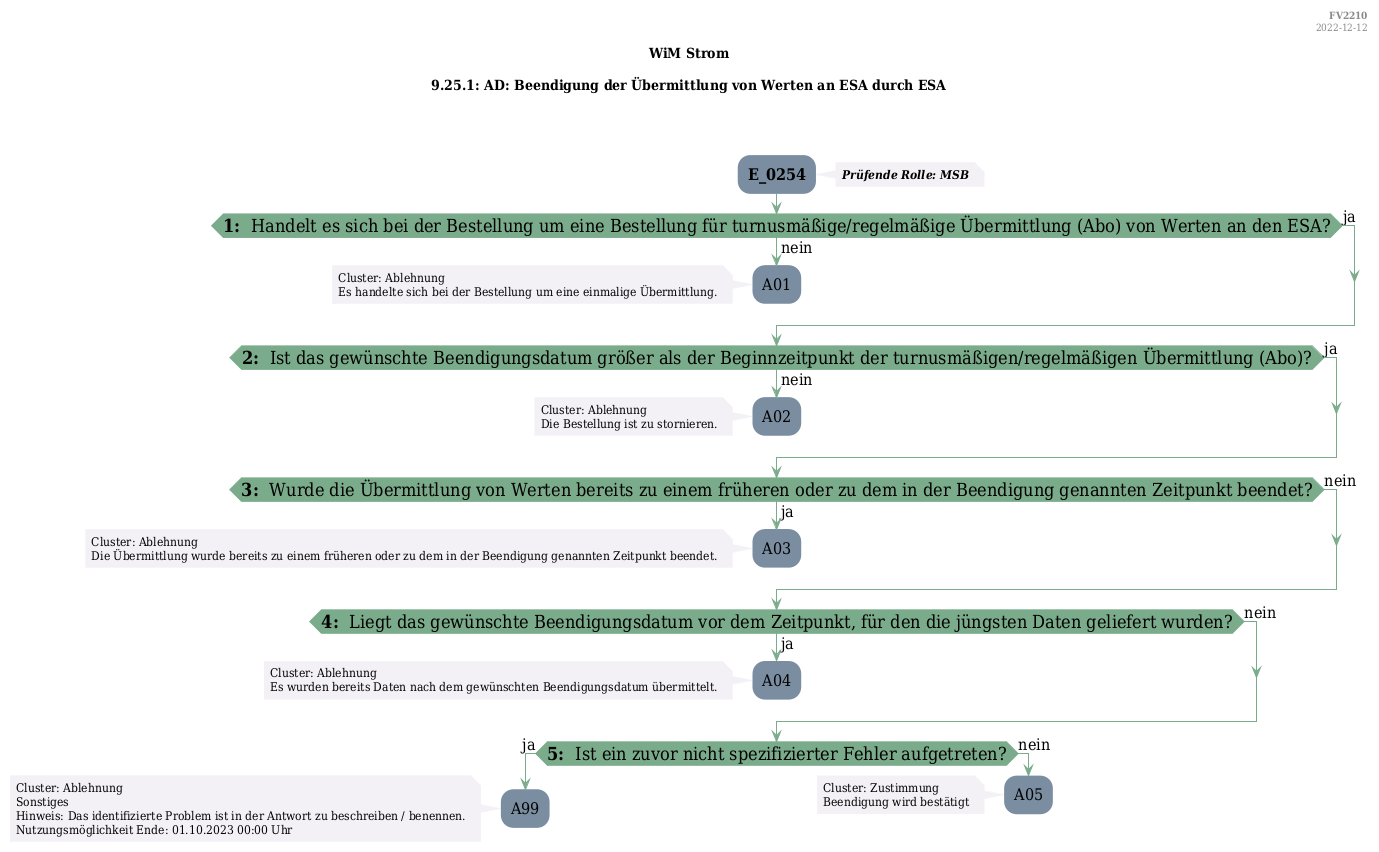 @startuml
skinparam Shadowing false
skinparam NoteBorderColor #f3f1f6
skinparam NoteBackgroundColor #f3f1f6
skinparam NoteFontSize 12
skinparam ActivityBorderColor none
skinparam ActivityBackgroundColor #7a8da1
skinparam ActivityFontSize 16
skinparam ArrowColor #7aab8a
skinparam ArrowFontSize 16
skinparam ActivityDiamondBackgroundColor #7aab8a
skinparam ActivityDiamondBorderColor #7aab8a
skinparam ActivityDiamondFontSize 18
skinparam defaultFontName DejaVu Serif Condensed
skinparam ActivityEndColor #669580

header
<b>FV2210
2022-12-12
endheader

title
WiM Strom

9.25.1: AD: Beendigung der Übermittlung von Werten an ESA durch ESA



end title
:<b>E_0254</b>;
note right
<b><i>Prüfende Rolle: MSB
end note

if (<b>1: </b> Handelt es sich bei der Bestellung um eine Bestellung für turnusmäßige/regelmäßige Übermittlung (Abo&#41; von Werten an den ESA?) then (ja)
else (nein)
    :A01;
    note left
        Cluster: Ablehnung
        Es handelte sich bei der Bestellung um eine einmalige Übermittlung.
    endnote
    kill;
endif
if (<b>2: </b> Ist das gewünschte Beendigungsdatum größer als der Beginnzeitpunkt der turnusmäßigen/regelmäßigen Übermittlung (Abo&#41;?) then (ja)
else (nein)
    :A02;
    note left
        Cluster: Ablehnung
        Die Bestellung ist zu stornieren.
    endnote
    kill;
endif
if (<b>3: </b> Wurde die Übermittlung von Werten bereits zu einem früheren oder zu dem in der Beendigung genannten Zeitpunkt beendet?) then (ja)
    :A03;
    note left
        Cluster: Ablehnung
        Die Übermittlung wurde bereits zu einem früheren oder zu dem in der Beendigung genannten Zeitpunkt beendet.
    endnote
    kill;
else (nein)
endif
if (<b>4: </b> Liegt das gewünschte Beendigungsdatum vor dem Zeitpunkt, für den die jüngsten Daten geliefert wurden?) then (ja)
    :A04;
    note left
        Cluster: Ablehnung 
        Es wurden bereits Daten nach dem gewünschten Beendigungsdatum übermittelt.
    endnote
    kill;
else (nein)
endif
if (<b>5: </b> Ist ein zuvor nicht spezifizierter Fehler aufgetreten?) then (ja)
    :A99;
    note left
        Cluster: Ablehnung 
        Sonstiges
        Hinweis: Das identifizierte Problem ist in der Antwort zu beschreiben / benennen.
        Nutzungsmöglichkeit Ende: 01.10.2023 00:00 Uhr
    endnote
    kill;
else (nein)
    :A05;
    note left
        Cluster: Zustimmung
        Beendigung wird bestätigt
    endnote
    kill;
endif

@enduml
